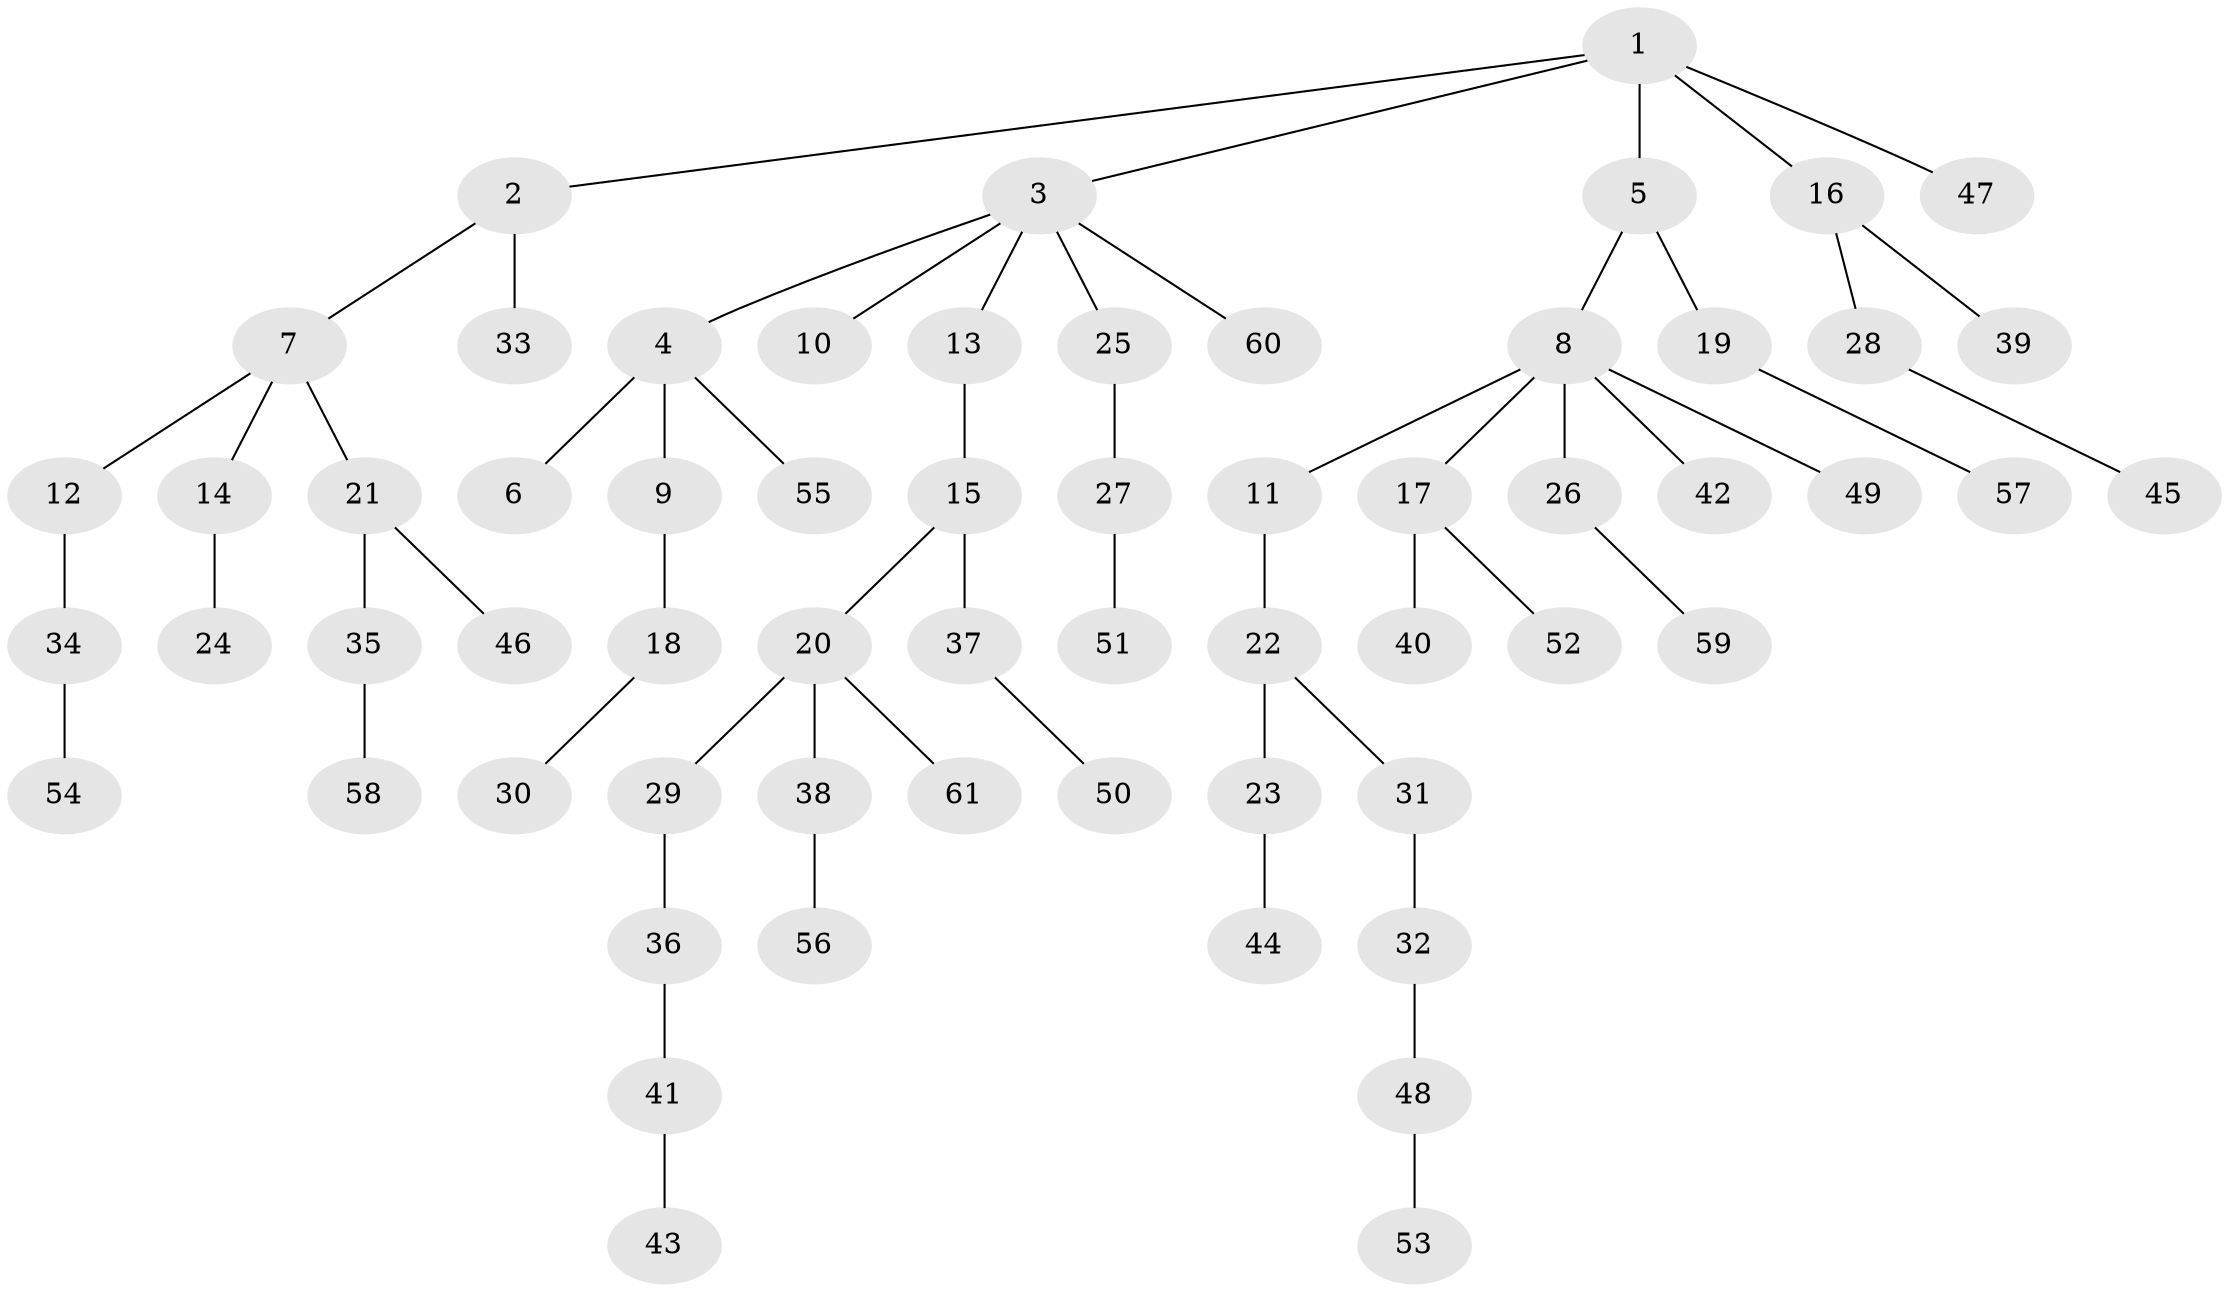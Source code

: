 // Generated by graph-tools (version 1.1) at 2025/15/03/09/25 04:15:29]
// undirected, 61 vertices, 60 edges
graph export_dot {
graph [start="1"]
  node [color=gray90,style=filled];
  1;
  2;
  3;
  4;
  5;
  6;
  7;
  8;
  9;
  10;
  11;
  12;
  13;
  14;
  15;
  16;
  17;
  18;
  19;
  20;
  21;
  22;
  23;
  24;
  25;
  26;
  27;
  28;
  29;
  30;
  31;
  32;
  33;
  34;
  35;
  36;
  37;
  38;
  39;
  40;
  41;
  42;
  43;
  44;
  45;
  46;
  47;
  48;
  49;
  50;
  51;
  52;
  53;
  54;
  55;
  56;
  57;
  58;
  59;
  60;
  61;
  1 -- 2;
  1 -- 3;
  1 -- 5;
  1 -- 16;
  1 -- 47;
  2 -- 7;
  2 -- 33;
  3 -- 4;
  3 -- 10;
  3 -- 13;
  3 -- 25;
  3 -- 60;
  4 -- 6;
  4 -- 9;
  4 -- 55;
  5 -- 8;
  5 -- 19;
  7 -- 12;
  7 -- 14;
  7 -- 21;
  8 -- 11;
  8 -- 17;
  8 -- 26;
  8 -- 42;
  8 -- 49;
  9 -- 18;
  11 -- 22;
  12 -- 34;
  13 -- 15;
  14 -- 24;
  15 -- 20;
  15 -- 37;
  16 -- 28;
  16 -- 39;
  17 -- 40;
  17 -- 52;
  18 -- 30;
  19 -- 57;
  20 -- 29;
  20 -- 38;
  20 -- 61;
  21 -- 35;
  21 -- 46;
  22 -- 23;
  22 -- 31;
  23 -- 44;
  25 -- 27;
  26 -- 59;
  27 -- 51;
  28 -- 45;
  29 -- 36;
  31 -- 32;
  32 -- 48;
  34 -- 54;
  35 -- 58;
  36 -- 41;
  37 -- 50;
  38 -- 56;
  41 -- 43;
  48 -- 53;
}
